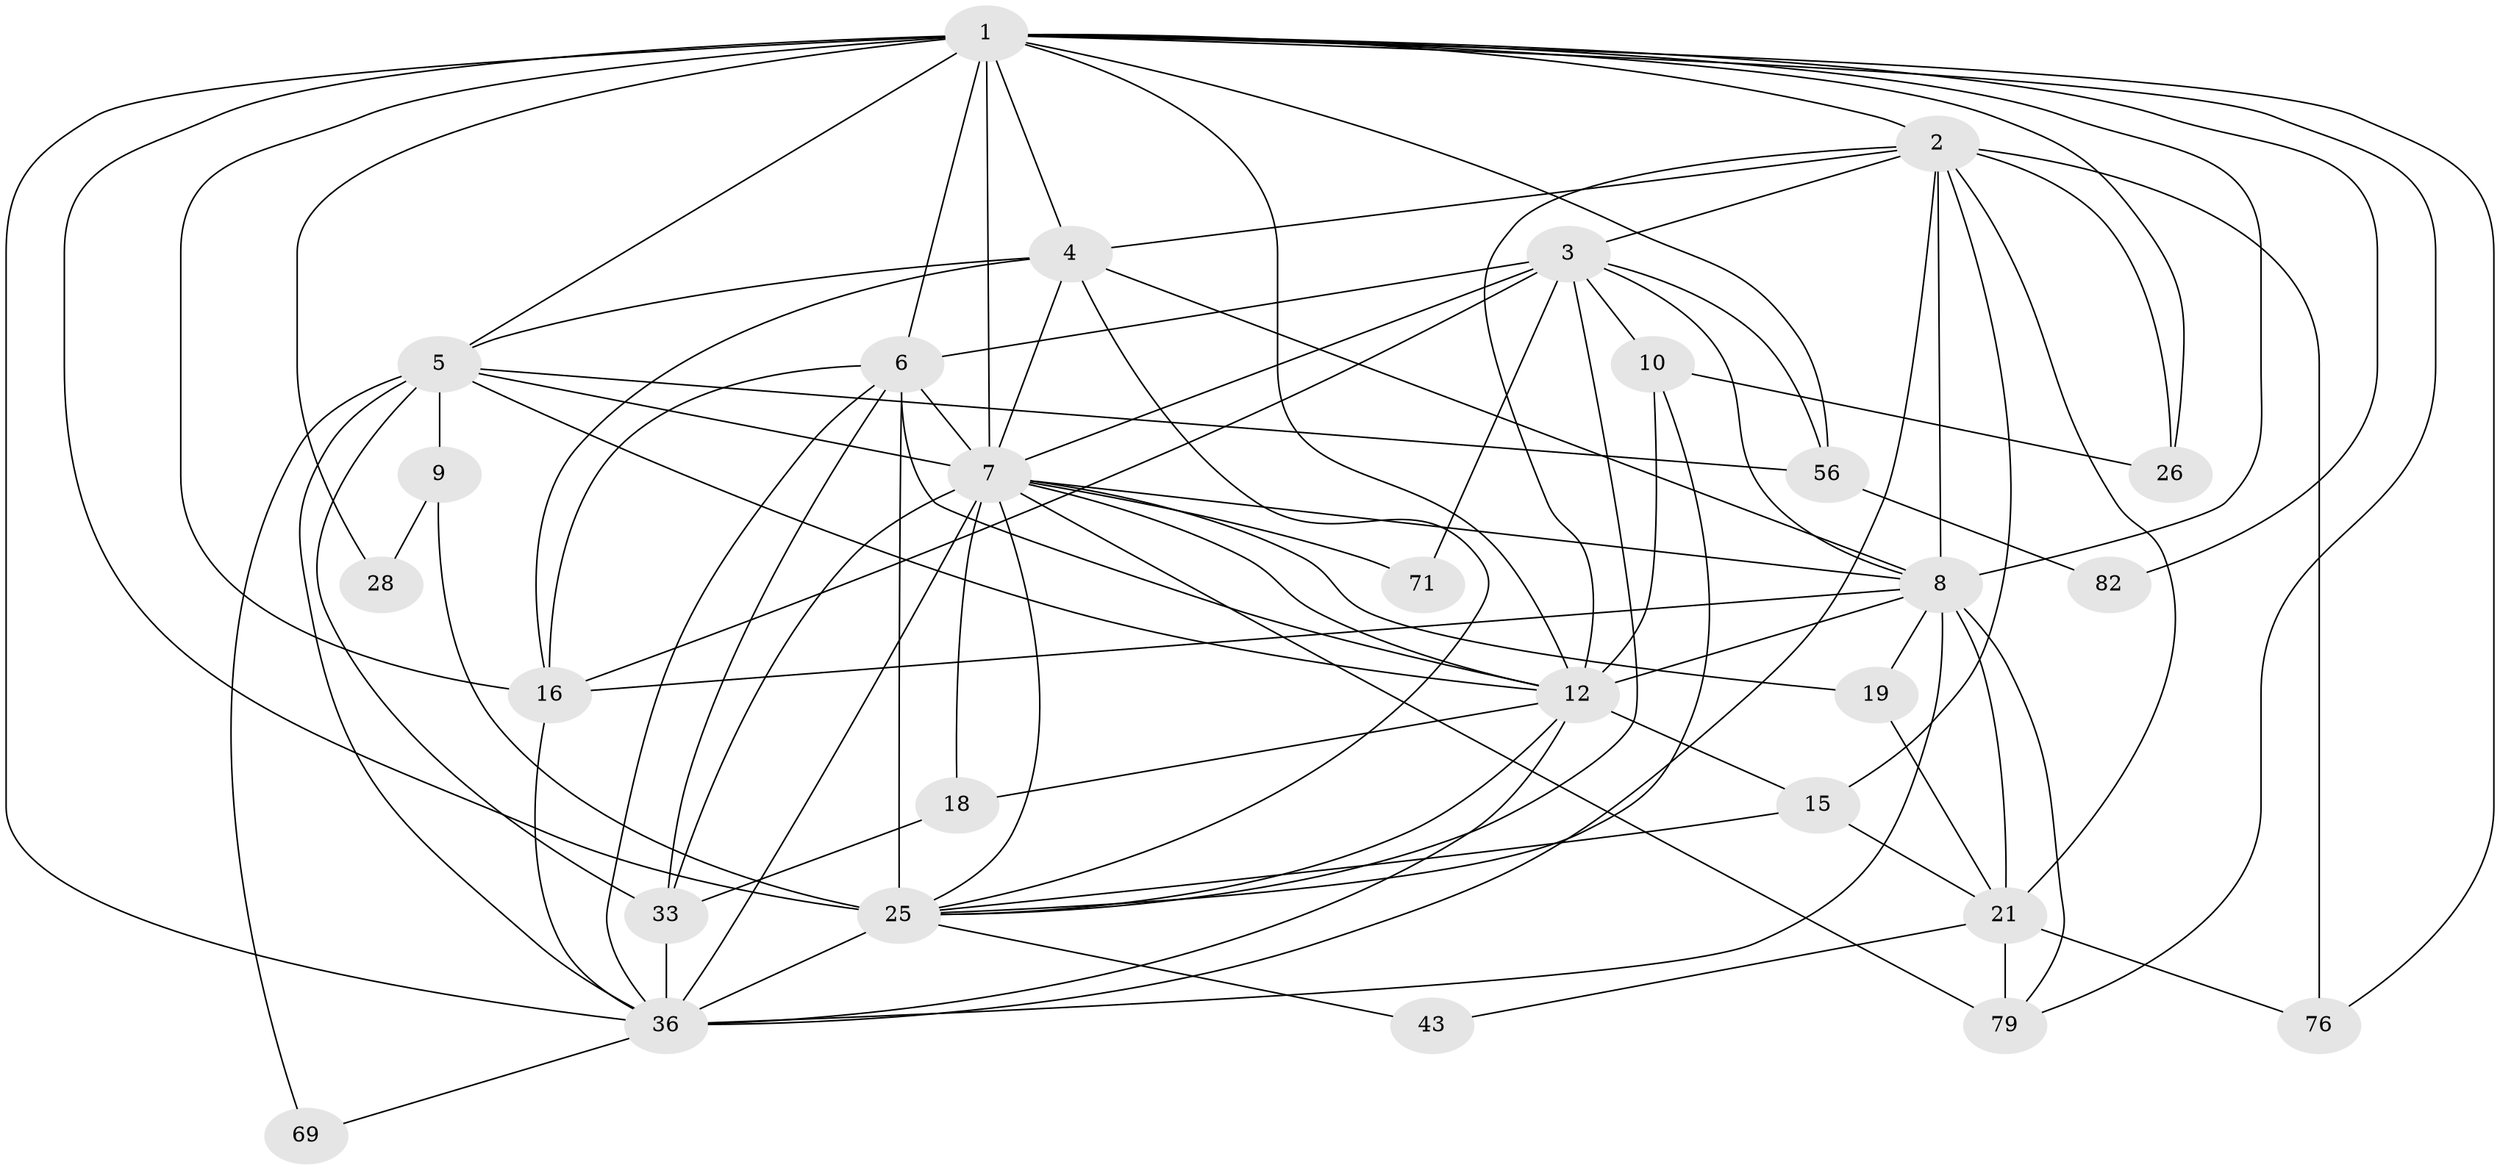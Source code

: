 // original degree distribution, {5: 0.13829787234042554, 6: 0.0851063829787234, 4: 0.26595744680851063, 3: 0.32978723404255317, 2: 0.11702127659574468, 10: 0.010638297872340425, 7: 0.031914893617021274, 9: 0.010638297872340425, 8: 0.010638297872340425}
// Generated by graph-tools (version 1.1) at 2025/18/03/04/25 18:18:50]
// undirected, 28 vertices, 88 edges
graph export_dot {
graph [start="1"]
  node [color=gray90,style=filled];
  1 [super="+14+37+24+17+27"];
  2 [super="+72"];
  3 [super="+48+13"];
  4 [super="+47+58"];
  5 [super="+30"];
  6 [super="+40+65+20+11"];
  7 [super="+54+39+78"];
  8 [super="+57+42+73"];
  9 [super="+35"];
  10;
  12 [super="+38+31+46+62+22"];
  15 [super="+88"];
  16 [super="+23"];
  18;
  19 [super="+32"];
  21 [super="+45"];
  25 [super="+91+41"];
  26;
  28;
  33 [super="+49"];
  36 [super="+59+44+51"];
  43;
  56 [super="+64"];
  69;
  71;
  76;
  79;
  82;
  1 -- 25 [weight=3];
  1 -- 16;
  1 -- 2;
  1 -- 26;
  1 -- 76;
  1 -- 56 [weight=2];
  1 -- 5;
  1 -- 12 [weight=2];
  1 -- 28;
  1 -- 6;
  1 -- 36 [weight=4];
  1 -- 7 [weight=4];
  1 -- 4;
  1 -- 8;
  1 -- 79;
  1 -- 82;
  2 -- 15;
  2 -- 26;
  2 -- 21;
  2 -- 3;
  2 -- 4;
  2 -- 8;
  2 -- 76;
  2 -- 36 [weight=2];
  2 -- 12;
  3 -- 25;
  3 -- 6;
  3 -- 71;
  3 -- 56;
  3 -- 8;
  3 -- 10;
  3 -- 16;
  3 -- 7;
  4 -- 16;
  4 -- 8;
  4 -- 5;
  4 -- 25;
  4 -- 7 [weight=2];
  5 -- 33;
  5 -- 69;
  5 -- 7 [weight=2];
  5 -- 9;
  5 -- 12;
  5 -- 56;
  5 -- 36;
  6 -- 25 [weight=2];
  6 -- 33;
  6 -- 36;
  6 -- 16 [weight=2];
  6 -- 12;
  6 -- 7 [weight=4];
  7 -- 36 [weight=2];
  7 -- 71;
  7 -- 79 [weight=2];
  7 -- 18;
  7 -- 19;
  7 -- 33;
  7 -- 8 [weight=2];
  7 -- 25;
  7 -- 12 [weight=2];
  8 -- 12 [weight=2];
  8 -- 79;
  8 -- 16;
  8 -- 19;
  8 -- 21;
  8 -- 36;
  9 -- 28;
  9 -- 25 [weight=2];
  10 -- 25;
  10 -- 26;
  10 -- 12;
  12 -- 36 [weight=3];
  12 -- 15;
  12 -- 18;
  12 -- 25;
  15 -- 21;
  15 -- 25;
  16 -- 36 [weight=3];
  18 -- 33;
  19 -- 21;
  21 -- 76;
  21 -- 43;
  21 -- 79;
  25 -- 43;
  25 -- 36;
  33 -- 36 [weight=2];
  36 -- 69;
  56 -- 82;
}

